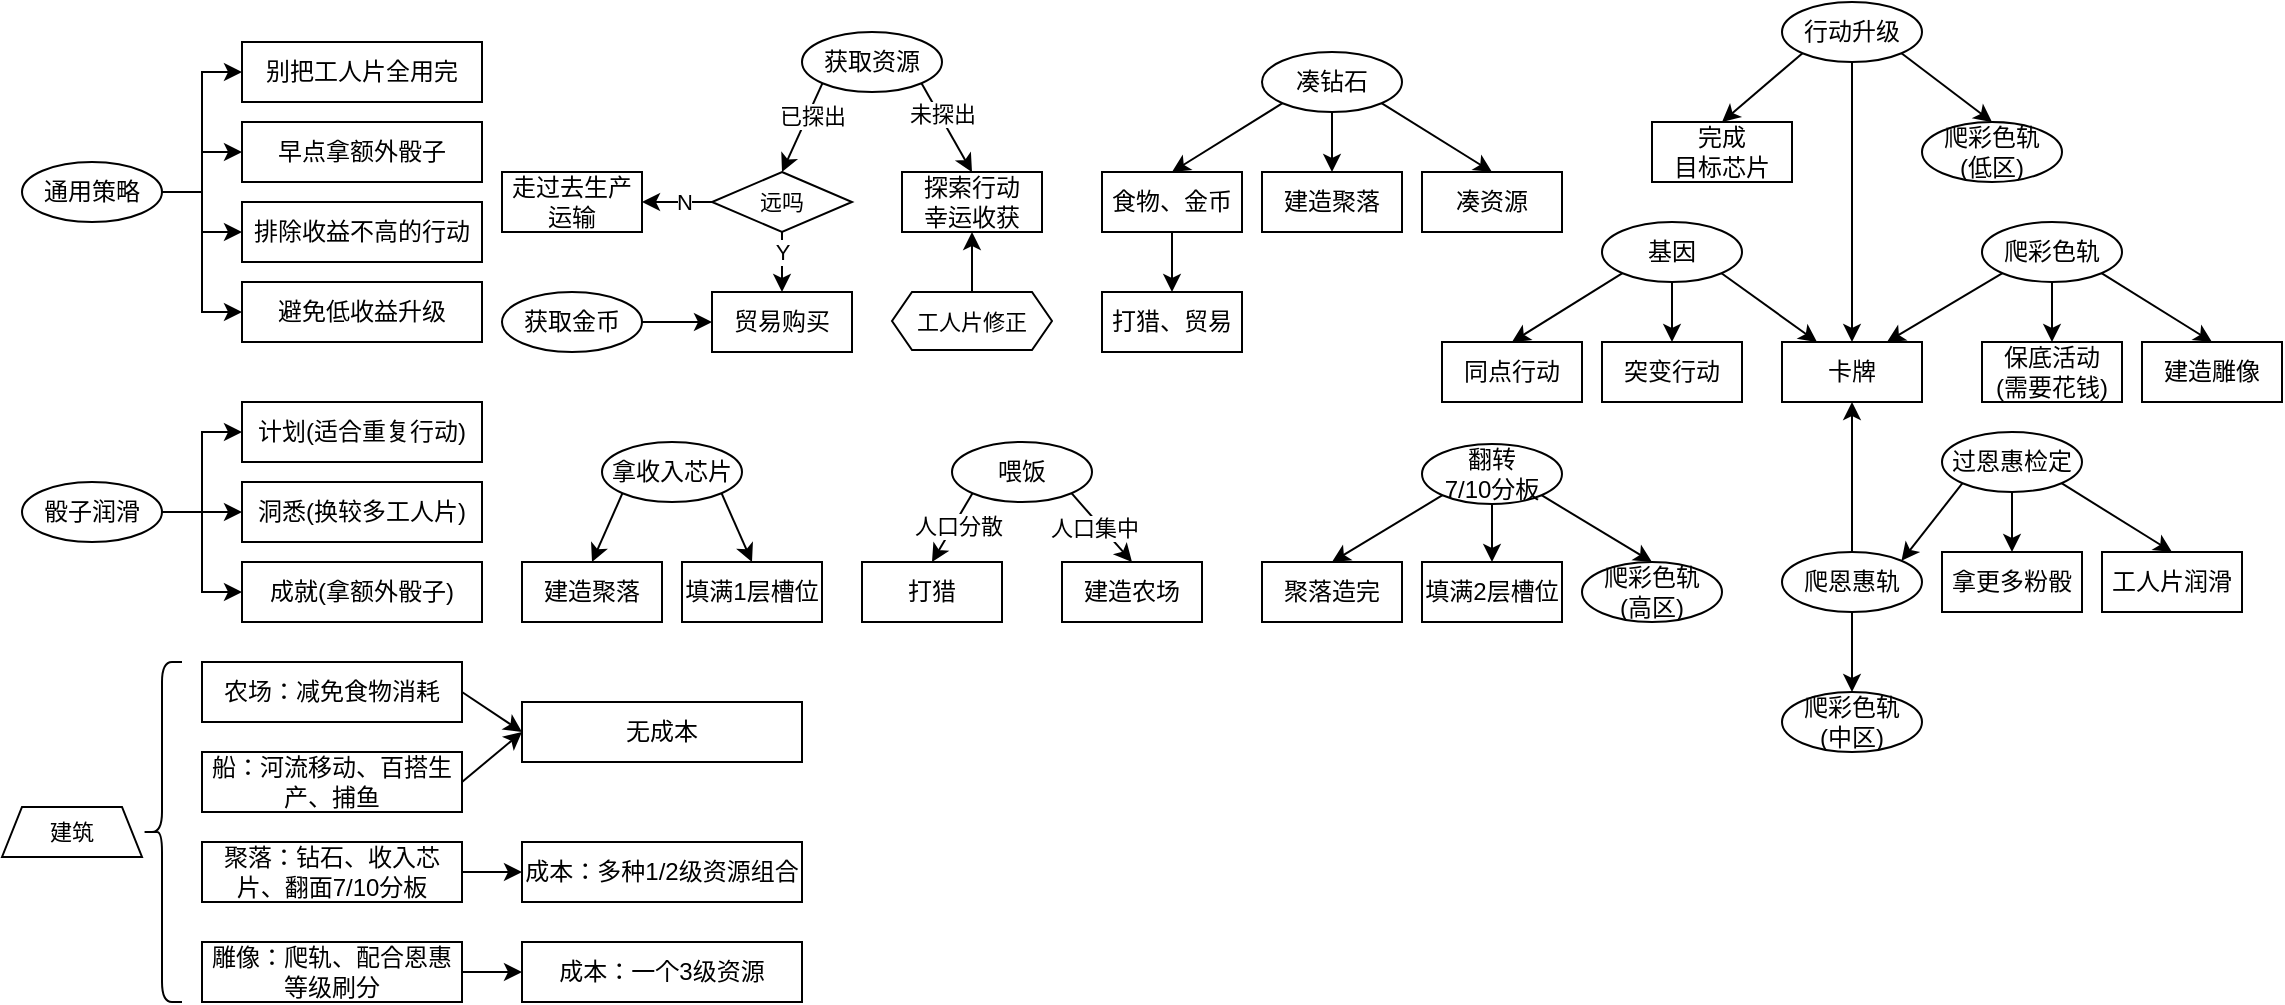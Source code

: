 <mxfile version="26.2.13">
  <diagram name="第 1 页" id="RS5rnyXJE9rB96sxQPn0">
    <mxGraphModel dx="1516" dy="792" grid="1" gridSize="10" guides="1" tooltips="1" connect="1" arrows="1" fold="1" page="1" pageScale="1" pageWidth="1169" pageHeight="827" math="0" shadow="0">
      <root>
        <mxCell id="0" />
        <mxCell id="1" parent="0" />
        <mxCell id="i_Wn_gaaoWXB4JMmwm7U-7" style="rounded=0;orthogonalLoop=1;jettySize=auto;html=1;exitX=1;exitY=1;exitDx=0;exitDy=0;entryX=0.5;entryY=0;entryDx=0;entryDy=0;" parent="1" source="i_Wn_gaaoWXB4JMmwm7U-10" target="1TwOtEwvFqEZIljOyKsR-42" edge="1">
          <mxGeometry relative="1" as="geometry">
            <mxPoint x="525" y="250" as="sourcePoint" />
            <mxPoint x="575" y="290" as="targetPoint" />
          </mxGeometry>
        </mxCell>
        <mxCell id="i_Wn_gaaoWXB4JMmwm7U-8" value="人口集中" style="edgeLabel;html=1;align=center;verticalAlign=middle;resizable=0;points=[];" parent="i_Wn_gaaoWXB4JMmwm7U-7" vertex="1" connectable="0">
          <mxGeometry x="-0.125" y="-3" relative="1" as="geometry">
            <mxPoint as="offset" />
          </mxGeometry>
        </mxCell>
        <mxCell id="i_Wn_gaaoWXB4JMmwm7U-4" value="" style="endArrow=classic;html=1;rounded=0;entryX=0.5;entryY=0;entryDx=0;entryDy=0;exitX=0;exitY=1;exitDx=0;exitDy=0;" parent="1" source="i_Wn_gaaoWXB4JMmwm7U-10" target="1TwOtEwvFqEZIljOyKsR-66" edge="1">
          <mxGeometry width="50" height="50" relative="1" as="geometry">
            <mxPoint x="525" y="250" as="sourcePoint" />
            <mxPoint x="475" y="290" as="targetPoint" />
          </mxGeometry>
        </mxCell>
        <mxCell id="i_Wn_gaaoWXB4JMmwm7U-5" value="人口分散" style="edgeLabel;html=1;align=center;verticalAlign=middle;resizable=0;points=[];" parent="i_Wn_gaaoWXB4JMmwm7U-4" vertex="1" connectable="0">
          <mxGeometry x="-0.1" y="2" relative="1" as="geometry">
            <mxPoint as="offset" />
          </mxGeometry>
        </mxCell>
        <mxCell id="i_Wn_gaaoWXB4JMmwm7U-9" value="走过去生产运输" style="whiteSpace=wrap;html=1;" parent="1" vertex="1">
          <mxGeometry x="260" y="95" width="70" height="30" as="geometry" />
        </mxCell>
        <mxCell id="i_Wn_gaaoWXB4JMmwm7U-10" value="喂饭" style="ellipse;whiteSpace=wrap;html=1;" parent="1" vertex="1">
          <mxGeometry x="485" y="230" width="70" height="30" as="geometry" />
        </mxCell>
        <mxCell id="i_Wn_gaaoWXB4JMmwm7U-13" style="rounded=0;orthogonalLoop=1;jettySize=auto;html=1;exitX=0;exitY=1;exitDx=0;exitDy=0;entryX=0.5;entryY=0;entryDx=0;entryDy=0;" parent="1" source="i_Wn_gaaoWXB4JMmwm7U-11" target="i_Wn_gaaoWXB4JMmwm7U-18" edge="1">
          <mxGeometry relative="1" as="geometry" />
        </mxCell>
        <mxCell id="i_Wn_gaaoWXB4JMmwm7U-14" value="已探出" style="edgeLabel;html=1;align=center;verticalAlign=middle;resizable=0;points=[];fontFamily=Helvetica;fontSize=11;fontColor=default;labelBackgroundColor=default;" parent="i_Wn_gaaoWXB4JMmwm7U-13" vertex="1" connectable="0">
          <mxGeometry x="-0.3" y="2" relative="1" as="geometry">
            <mxPoint as="offset" />
          </mxGeometry>
        </mxCell>
        <mxCell id="i_Wn_gaaoWXB4JMmwm7U-16" style="edgeStyle=none;shape=connector;rounded=0;orthogonalLoop=1;jettySize=auto;html=1;exitX=1;exitY=1;exitDx=0;exitDy=0;entryX=0.5;entryY=0;entryDx=0;entryDy=0;strokeColor=default;align=center;verticalAlign=middle;fontFamily=Helvetica;fontSize=11;fontColor=default;labelBackgroundColor=default;endArrow=classic;" parent="1" source="i_Wn_gaaoWXB4JMmwm7U-11" target="i_Wn_gaaoWXB4JMmwm7U-15" edge="1">
          <mxGeometry relative="1" as="geometry" />
        </mxCell>
        <mxCell id="i_Wn_gaaoWXB4JMmwm7U-17" value="未探出" style="edgeLabel;html=1;align=center;verticalAlign=middle;resizable=0;points=[];fontFamily=Helvetica;fontSize=11;fontColor=default;labelBackgroundColor=default;" parent="i_Wn_gaaoWXB4JMmwm7U-16" vertex="1" connectable="0">
          <mxGeometry x="-0.286" y="1" relative="1" as="geometry">
            <mxPoint as="offset" />
          </mxGeometry>
        </mxCell>
        <mxCell id="i_Wn_gaaoWXB4JMmwm7U-11" value="获取资源" style="ellipse;whiteSpace=wrap;html=1;" parent="1" vertex="1">
          <mxGeometry x="410" y="25" width="70" height="30" as="geometry" />
        </mxCell>
        <mxCell id="i_Wn_gaaoWXB4JMmwm7U-15" value="&lt;div&gt;探索行动&lt;/div&gt;幸运收获" style="whiteSpace=wrap;html=1;" parent="1" vertex="1">
          <mxGeometry x="460" y="95" width="70" height="30" as="geometry" />
        </mxCell>
        <mxCell id="i_Wn_gaaoWXB4JMmwm7U-19" style="edgeStyle=none;shape=connector;rounded=0;orthogonalLoop=1;jettySize=auto;html=1;exitX=0;exitY=0.5;exitDx=0;exitDy=0;entryX=1;entryY=0.5;entryDx=0;entryDy=0;strokeColor=default;align=center;verticalAlign=middle;fontFamily=Helvetica;fontSize=11;fontColor=default;labelBackgroundColor=default;endArrow=classic;" parent="1" source="i_Wn_gaaoWXB4JMmwm7U-18" target="i_Wn_gaaoWXB4JMmwm7U-9" edge="1">
          <mxGeometry relative="1" as="geometry" />
        </mxCell>
        <mxCell id="i_Wn_gaaoWXB4JMmwm7U-20" value="N" style="edgeLabel;html=1;align=center;verticalAlign=middle;resizable=0;points=[];fontFamily=Helvetica;fontSize=11;fontColor=default;labelBackgroundColor=default;" parent="i_Wn_gaaoWXB4JMmwm7U-19" vertex="1" connectable="0">
          <mxGeometry x="-0.223" y="3" relative="1" as="geometry">
            <mxPoint x="-1" y="-3" as="offset" />
          </mxGeometry>
        </mxCell>
        <mxCell id="i_Wn_gaaoWXB4JMmwm7U-24" style="edgeStyle=none;shape=connector;rounded=0;orthogonalLoop=1;jettySize=auto;html=1;exitX=0.5;exitY=1;exitDx=0;exitDy=0;entryX=0.5;entryY=0;entryDx=0;entryDy=0;strokeColor=default;align=center;verticalAlign=middle;fontFamily=Helvetica;fontSize=11;fontColor=default;labelBackgroundColor=default;endArrow=classic;" parent="1" source="i_Wn_gaaoWXB4JMmwm7U-18" target="i_Wn_gaaoWXB4JMmwm7U-22" edge="1">
          <mxGeometry relative="1" as="geometry" />
        </mxCell>
        <mxCell id="i_Wn_gaaoWXB4JMmwm7U-25" value="Y" style="edgeLabel;html=1;align=center;verticalAlign=middle;resizable=0;points=[];fontFamily=Helvetica;fontSize=11;fontColor=default;labelBackgroundColor=default;" parent="i_Wn_gaaoWXB4JMmwm7U-24" vertex="1" connectable="0">
          <mxGeometry x="-0.32" relative="1" as="geometry">
            <mxPoint as="offset" />
          </mxGeometry>
        </mxCell>
        <mxCell id="i_Wn_gaaoWXB4JMmwm7U-18" value="远吗" style="rhombus;whiteSpace=wrap;html=1;fontFamily=Helvetica;fontSize=11;fontColor=default;labelBackgroundColor=default;" parent="1" vertex="1">
          <mxGeometry x="365" y="95" width="70" height="30" as="geometry" />
        </mxCell>
        <mxCell id="i_Wn_gaaoWXB4JMmwm7U-22" value="贸易购买" style="whiteSpace=wrap;html=1;" parent="1" vertex="1">
          <mxGeometry x="365" y="155" width="70" height="30" as="geometry" />
        </mxCell>
        <mxCell id="i_Wn_gaaoWXB4JMmwm7U-23" style="edgeStyle=none;shape=connector;rounded=0;orthogonalLoop=1;jettySize=auto;html=1;entryX=0.5;entryY=0;entryDx=0;entryDy=0;strokeColor=default;align=center;verticalAlign=middle;fontFamily=Helvetica;fontSize=11;fontColor=default;labelBackgroundColor=default;endArrow=classic;" parent="1" source="i_Wn_gaaoWXB4JMmwm7U-22" target="i_Wn_gaaoWXB4JMmwm7U-22" edge="1">
          <mxGeometry relative="1" as="geometry" />
        </mxCell>
        <mxCell id="1TwOtEwvFqEZIljOyKsR-8" style="edgeStyle=orthogonalEdgeStyle;shape=connector;rounded=0;orthogonalLoop=1;jettySize=auto;html=1;exitX=1;exitY=0.5;exitDx=0;exitDy=0;entryX=0;entryY=0.5;entryDx=0;entryDy=0;strokeColor=default;align=center;verticalAlign=middle;fontFamily=Helvetica;fontSize=11;fontColor=default;labelBackgroundColor=default;endArrow=classic;" edge="1" parent="1" source="1TwOtEwvFqEZIljOyKsR-6" target="1TwOtEwvFqEZIljOyKsR-7">
          <mxGeometry relative="1" as="geometry" />
        </mxCell>
        <mxCell id="1TwOtEwvFqEZIljOyKsR-10" style="edgeStyle=orthogonalEdgeStyle;shape=connector;rounded=0;orthogonalLoop=1;jettySize=auto;html=1;exitX=1;exitY=0.5;exitDx=0;exitDy=0;entryX=0;entryY=0.5;entryDx=0;entryDy=0;strokeColor=default;align=center;verticalAlign=middle;fontFamily=Helvetica;fontSize=11;fontColor=default;labelBackgroundColor=default;endArrow=classic;" edge="1" parent="1" source="1TwOtEwvFqEZIljOyKsR-6" target="1TwOtEwvFqEZIljOyKsR-9">
          <mxGeometry relative="1" as="geometry" />
        </mxCell>
        <mxCell id="1TwOtEwvFqEZIljOyKsR-12" style="edgeStyle=orthogonalEdgeStyle;shape=connector;rounded=0;orthogonalLoop=1;jettySize=auto;html=1;exitX=1;exitY=0.5;exitDx=0;exitDy=0;entryX=0;entryY=0.5;entryDx=0;entryDy=0;strokeColor=default;align=center;verticalAlign=middle;fontFamily=Helvetica;fontSize=11;fontColor=default;labelBackgroundColor=default;endArrow=classic;" edge="1" parent="1" source="1TwOtEwvFqEZIljOyKsR-6" target="1TwOtEwvFqEZIljOyKsR-11">
          <mxGeometry relative="1" as="geometry" />
        </mxCell>
        <mxCell id="1TwOtEwvFqEZIljOyKsR-14" style="edgeStyle=orthogonalEdgeStyle;shape=connector;rounded=0;orthogonalLoop=1;jettySize=auto;html=1;exitX=1;exitY=0.5;exitDx=0;exitDy=0;entryX=0;entryY=0.5;entryDx=0;entryDy=0;strokeColor=default;align=center;verticalAlign=middle;fontFamily=Helvetica;fontSize=11;fontColor=default;labelBackgroundColor=default;endArrow=classic;" edge="1" parent="1" source="1TwOtEwvFqEZIljOyKsR-6" target="1TwOtEwvFqEZIljOyKsR-13">
          <mxGeometry relative="1" as="geometry" />
        </mxCell>
        <mxCell id="1TwOtEwvFqEZIljOyKsR-6" value="通用策略" style="ellipse;whiteSpace=wrap;html=1;" vertex="1" parent="1">
          <mxGeometry x="20" y="90" width="70" height="30" as="geometry" />
        </mxCell>
        <mxCell id="1TwOtEwvFqEZIljOyKsR-7" value="别把工人片全用完" style="whiteSpace=wrap;html=1;" vertex="1" parent="1">
          <mxGeometry x="130" y="30" width="120" height="30" as="geometry" />
        </mxCell>
        <mxCell id="1TwOtEwvFqEZIljOyKsR-9" value="早点拿额外骰子" style="whiteSpace=wrap;html=1;" vertex="1" parent="1">
          <mxGeometry x="130" y="70" width="120" height="30" as="geometry" />
        </mxCell>
        <mxCell id="1TwOtEwvFqEZIljOyKsR-11" value="排除收益不高的行动" style="whiteSpace=wrap;html=1;" vertex="1" parent="1">
          <mxGeometry x="130" y="110" width="120" height="30" as="geometry" />
        </mxCell>
        <mxCell id="1TwOtEwvFqEZIljOyKsR-13" value="避免低收益升级" style="whiteSpace=wrap;html=1;" vertex="1" parent="1">
          <mxGeometry x="130" y="150" width="120" height="30" as="geometry" />
        </mxCell>
        <mxCell id="1TwOtEwvFqEZIljOyKsR-15" style="edgeStyle=orthogonalEdgeStyle;shape=connector;rounded=0;orthogonalLoop=1;jettySize=auto;html=1;exitX=1;exitY=0.5;exitDx=0;exitDy=0;entryX=0;entryY=0.5;entryDx=0;entryDy=0;strokeColor=default;align=center;verticalAlign=middle;fontFamily=Helvetica;fontSize=11;fontColor=default;labelBackgroundColor=default;endArrow=classic;" edge="1" parent="1" source="1TwOtEwvFqEZIljOyKsR-19" target="1TwOtEwvFqEZIljOyKsR-20">
          <mxGeometry relative="1" as="geometry" />
        </mxCell>
        <mxCell id="1TwOtEwvFqEZIljOyKsR-16" style="edgeStyle=orthogonalEdgeStyle;shape=connector;rounded=0;orthogonalLoop=1;jettySize=auto;html=1;exitX=1;exitY=0.5;exitDx=0;exitDy=0;entryX=0;entryY=0.5;entryDx=0;entryDy=0;strokeColor=default;align=center;verticalAlign=middle;fontFamily=Helvetica;fontSize=11;fontColor=default;labelBackgroundColor=default;endArrow=classic;" edge="1" parent="1" source="1TwOtEwvFqEZIljOyKsR-19" target="1TwOtEwvFqEZIljOyKsR-21">
          <mxGeometry relative="1" as="geometry" />
        </mxCell>
        <mxCell id="1TwOtEwvFqEZIljOyKsR-17" style="edgeStyle=orthogonalEdgeStyle;shape=connector;rounded=0;orthogonalLoop=1;jettySize=auto;html=1;exitX=1;exitY=0.5;exitDx=0;exitDy=0;entryX=0;entryY=0.5;entryDx=0;entryDy=0;strokeColor=default;align=center;verticalAlign=middle;fontFamily=Helvetica;fontSize=11;fontColor=default;labelBackgroundColor=default;endArrow=classic;" edge="1" parent="1" source="1TwOtEwvFqEZIljOyKsR-19" target="1TwOtEwvFqEZIljOyKsR-22">
          <mxGeometry relative="1" as="geometry" />
        </mxCell>
        <mxCell id="1TwOtEwvFqEZIljOyKsR-19" value="骰子润滑" style="ellipse;whiteSpace=wrap;html=1;" vertex="1" parent="1">
          <mxGeometry x="20" y="250" width="70" height="30" as="geometry" />
        </mxCell>
        <mxCell id="1TwOtEwvFqEZIljOyKsR-20" value="计划(适合重复行动)" style="whiteSpace=wrap;html=1;" vertex="1" parent="1">
          <mxGeometry x="130" y="210" width="120" height="30" as="geometry" />
        </mxCell>
        <mxCell id="1TwOtEwvFqEZIljOyKsR-21" value="洞悉&lt;span style=&quot;background-color: transparent;&quot;&gt;(换较多工人片)&lt;/span&gt;" style="whiteSpace=wrap;html=1;" vertex="1" parent="1">
          <mxGeometry x="130" y="250" width="120" height="30" as="geometry" />
        </mxCell>
        <mxCell id="1TwOtEwvFqEZIljOyKsR-22" value="成就&lt;span style=&quot;background-color: transparent;&quot;&gt;(拿额外骰子)&lt;/span&gt;" style="whiteSpace=wrap;html=1;" vertex="1" parent="1">
          <mxGeometry x="130" y="290" width="120" height="30" as="geometry" />
        </mxCell>
        <mxCell id="1TwOtEwvFqEZIljOyKsR-27" style="shape=connector;rounded=0;orthogonalLoop=1;jettySize=auto;html=1;exitX=0;exitY=1;exitDx=0;exitDy=0;entryX=0.5;entryY=0;entryDx=0;entryDy=0;strokeColor=default;align=center;verticalAlign=middle;fontFamily=Helvetica;fontSize=11;fontColor=default;labelBackgroundColor=default;endArrow=classic;" edge="1" parent="1" source="1TwOtEwvFqEZIljOyKsR-24" target="1TwOtEwvFqEZIljOyKsR-25">
          <mxGeometry relative="1" as="geometry" />
        </mxCell>
        <mxCell id="1TwOtEwvFqEZIljOyKsR-28" style="shape=connector;rounded=0;orthogonalLoop=1;jettySize=auto;html=1;exitX=1;exitY=1;exitDx=0;exitDy=0;strokeColor=default;align=center;verticalAlign=middle;fontFamily=Helvetica;fontSize=11;fontColor=default;labelBackgroundColor=default;endArrow=classic;entryX=0.5;entryY=0;entryDx=0;entryDy=0;" edge="1" parent="1" source="1TwOtEwvFqEZIljOyKsR-24" target="1TwOtEwvFqEZIljOyKsR-37">
          <mxGeometry relative="1" as="geometry">
            <mxPoint x="978.623" y="80" as="targetPoint" />
          </mxGeometry>
        </mxCell>
        <mxCell id="1TwOtEwvFqEZIljOyKsR-90" style="edgeStyle=none;shape=connector;rounded=0;orthogonalLoop=1;jettySize=auto;html=1;exitX=0.5;exitY=1;exitDx=0;exitDy=0;entryX=0.5;entryY=0;entryDx=0;entryDy=0;strokeColor=default;align=center;verticalAlign=middle;fontFamily=Helvetica;fontSize=11;fontColor=default;labelBackgroundColor=default;endArrow=classic;" edge="1" parent="1" source="1TwOtEwvFqEZIljOyKsR-24" target="1TwOtEwvFqEZIljOyKsR-57">
          <mxGeometry relative="1" as="geometry" />
        </mxCell>
        <mxCell id="1TwOtEwvFqEZIljOyKsR-24" value="行动升级" style="ellipse;whiteSpace=wrap;html=1;" vertex="1" parent="1">
          <mxGeometry x="900" y="10" width="70" height="30" as="geometry" />
        </mxCell>
        <mxCell id="1TwOtEwvFqEZIljOyKsR-25" value="完成&lt;div&gt;目标芯片&lt;/div&gt;" style="whiteSpace=wrap;html=1;" vertex="1" parent="1">
          <mxGeometry x="835" y="70" width="70" height="30" as="geometry" />
        </mxCell>
        <mxCell id="1TwOtEwvFqEZIljOyKsR-30" style="edgeStyle=none;shape=connector;rounded=0;orthogonalLoop=1;jettySize=auto;html=1;exitX=1;exitY=1;exitDx=0;exitDy=0;entryX=0.5;entryY=0;entryDx=0;entryDy=0;strokeColor=default;align=center;verticalAlign=middle;fontFamily=Helvetica;fontSize=11;fontColor=default;labelBackgroundColor=default;endArrow=classic;" edge="1" parent="1" source="1TwOtEwvFqEZIljOyKsR-36" target="1TwOtEwvFqEZIljOyKsR-29">
          <mxGeometry relative="1" as="geometry">
            <mxPoint x="1052.5" y="150" as="sourcePoint" />
          </mxGeometry>
        </mxCell>
        <mxCell id="1TwOtEwvFqEZIljOyKsR-32" style="edgeStyle=none;shape=connector;rounded=0;orthogonalLoop=1;jettySize=auto;html=1;entryX=0.5;entryY=0;entryDx=0;entryDy=0;strokeColor=default;align=center;verticalAlign=middle;fontFamily=Helvetica;fontSize=11;fontColor=default;labelBackgroundColor=default;endArrow=classic;exitX=0.5;exitY=1;exitDx=0;exitDy=0;" edge="1" parent="1" source="1TwOtEwvFqEZIljOyKsR-36" target="1TwOtEwvFqEZIljOyKsR-31">
          <mxGeometry relative="1" as="geometry">
            <mxPoint x="1020" y="170" as="sourcePoint" />
          </mxGeometry>
        </mxCell>
        <mxCell id="1TwOtEwvFqEZIljOyKsR-35" style="edgeStyle=none;shape=connector;rounded=0;orthogonalLoop=1;jettySize=auto;html=1;exitX=0;exitY=1;exitDx=0;exitDy=0;entryX=0.75;entryY=0;entryDx=0;entryDy=0;strokeColor=default;align=center;verticalAlign=middle;fontFamily=Helvetica;fontSize=11;fontColor=default;labelBackgroundColor=default;endArrow=classic;" edge="1" parent="1" source="1TwOtEwvFqEZIljOyKsR-36" target="1TwOtEwvFqEZIljOyKsR-57">
          <mxGeometry relative="1" as="geometry">
            <mxPoint x="1017.5" y="150" as="sourcePoint" />
            <mxPoint x="955" y="210" as="targetPoint" />
          </mxGeometry>
        </mxCell>
        <mxCell id="1TwOtEwvFqEZIljOyKsR-29" value="建造雕像" style="whiteSpace=wrap;html=1;" vertex="1" parent="1">
          <mxGeometry x="1080" y="180" width="70" height="30" as="geometry" />
        </mxCell>
        <mxCell id="1TwOtEwvFqEZIljOyKsR-31" value="保底活动&lt;div&gt;(需要花钱)&lt;/div&gt;" style="whiteSpace=wrap;html=1;" vertex="1" parent="1">
          <mxGeometry x="1000" y="180" width="70" height="30" as="geometry" />
        </mxCell>
        <mxCell id="1TwOtEwvFqEZIljOyKsR-36" value="爬彩色轨" style="ellipse;whiteSpace=wrap;html=1;" vertex="1" parent="1">
          <mxGeometry x="1000" y="120" width="70" height="30" as="geometry" />
        </mxCell>
        <mxCell id="1TwOtEwvFqEZIljOyKsR-37" value="爬彩色轨&lt;div&gt;(低&lt;span style=&quot;background-color: transparent;&quot;&gt;区&lt;/span&gt;&lt;span style=&quot;background-color: transparent;&quot;&gt;)&lt;/span&gt;&lt;/div&gt;" style="ellipse;whiteSpace=wrap;html=1;" vertex="1" parent="1">
          <mxGeometry x="970" y="70" width="70" height="30" as="geometry" />
        </mxCell>
        <mxCell id="1TwOtEwvFqEZIljOyKsR-44" style="edgeStyle=none;shape=connector;rounded=0;orthogonalLoop=1;jettySize=auto;html=1;exitX=0;exitY=1;exitDx=0;exitDy=0;entryX=0.5;entryY=0;entryDx=0;entryDy=0;strokeColor=default;align=center;verticalAlign=middle;fontFamily=Helvetica;fontSize=11;fontColor=default;labelBackgroundColor=default;endArrow=classic;" edge="1" parent="1" source="1TwOtEwvFqEZIljOyKsR-38" target="1TwOtEwvFqEZIljOyKsR-40">
          <mxGeometry relative="1" as="geometry" />
        </mxCell>
        <mxCell id="1TwOtEwvFqEZIljOyKsR-45" style="edgeStyle=none;shape=connector;rounded=0;orthogonalLoop=1;jettySize=auto;html=1;exitX=0.5;exitY=1;exitDx=0;exitDy=0;entryX=0.5;entryY=0;entryDx=0;entryDy=0;strokeColor=default;align=center;verticalAlign=middle;fontFamily=Helvetica;fontSize=11;fontColor=default;labelBackgroundColor=default;endArrow=classic;" edge="1" parent="1" source="1TwOtEwvFqEZIljOyKsR-38" target="1TwOtEwvFqEZIljOyKsR-41">
          <mxGeometry relative="1" as="geometry" />
        </mxCell>
        <mxCell id="1TwOtEwvFqEZIljOyKsR-46" style="edgeStyle=none;shape=connector;rounded=0;orthogonalLoop=1;jettySize=auto;html=1;exitX=1;exitY=1;exitDx=0;exitDy=0;entryX=0.5;entryY=0;entryDx=0;entryDy=0;strokeColor=default;align=center;verticalAlign=middle;fontFamily=Helvetica;fontSize=11;fontColor=default;labelBackgroundColor=default;endArrow=classic;" edge="1" parent="1" source="1TwOtEwvFqEZIljOyKsR-38" target="1TwOtEwvFqEZIljOyKsR-43">
          <mxGeometry relative="1" as="geometry" />
        </mxCell>
        <mxCell id="1TwOtEwvFqEZIljOyKsR-38" value="凑钻石" style="ellipse;whiteSpace=wrap;html=1;" vertex="1" parent="1">
          <mxGeometry x="640" y="35" width="70" height="30" as="geometry" />
        </mxCell>
        <mxCell id="1TwOtEwvFqEZIljOyKsR-65" style="edgeStyle=none;shape=connector;rounded=0;orthogonalLoop=1;jettySize=auto;html=1;exitX=0.5;exitY=1;exitDx=0;exitDy=0;strokeColor=default;align=center;verticalAlign=middle;fontFamily=Helvetica;fontSize=11;fontColor=default;labelBackgroundColor=default;endArrow=classic;" edge="1" parent="1" source="1TwOtEwvFqEZIljOyKsR-40" target="1TwOtEwvFqEZIljOyKsR-61">
          <mxGeometry relative="1" as="geometry" />
        </mxCell>
        <mxCell id="1TwOtEwvFqEZIljOyKsR-40" value="食物、金币" style="whiteSpace=wrap;html=1;" vertex="1" parent="1">
          <mxGeometry x="560" y="95" width="70" height="30" as="geometry" />
        </mxCell>
        <mxCell id="1TwOtEwvFqEZIljOyKsR-41" value="建造聚落" style="whiteSpace=wrap;html=1;" vertex="1" parent="1">
          <mxGeometry x="640" y="95" width="70" height="30" as="geometry" />
        </mxCell>
        <mxCell id="1TwOtEwvFqEZIljOyKsR-42" value="建造农场" style="whiteSpace=wrap;html=1;" vertex="1" parent="1">
          <mxGeometry x="540" y="290" width="70" height="30" as="geometry" />
        </mxCell>
        <mxCell id="1TwOtEwvFqEZIljOyKsR-43" value="凑资源" style="whiteSpace=wrap;html=1;" vertex="1" parent="1">
          <mxGeometry x="720" y="95" width="70" height="30" as="geometry" />
        </mxCell>
        <mxCell id="1TwOtEwvFqEZIljOyKsR-51" style="edgeStyle=none;shape=connector;rounded=0;orthogonalLoop=1;jettySize=auto;html=1;exitX=0.5;exitY=1;exitDx=0;exitDy=0;entryX=0.5;entryY=0;entryDx=0;entryDy=0;strokeColor=default;align=center;verticalAlign=middle;fontFamily=Helvetica;fontSize=11;fontColor=default;labelBackgroundColor=default;endArrow=classic;" edge="1" parent="1" source="1TwOtEwvFqEZIljOyKsR-83" target="1TwOtEwvFqEZIljOyKsR-52">
          <mxGeometry relative="1" as="geometry">
            <mxPoint x="630" y="255" as="targetPoint" />
          </mxGeometry>
        </mxCell>
        <mxCell id="1TwOtEwvFqEZIljOyKsR-52" value="爬彩色轨&lt;div&gt;(中&lt;span style=&quot;background-color: transparent;&quot;&gt;区&lt;/span&gt;&lt;span style=&quot;background-color: transparent;&quot;&gt;)&lt;/span&gt;&lt;/div&gt;" style="ellipse;whiteSpace=wrap;html=1;" vertex="1" parent="1">
          <mxGeometry x="900" y="355" width="70" height="30" as="geometry" />
        </mxCell>
        <mxCell id="1TwOtEwvFqEZIljOyKsR-58" style="edgeStyle=none;shape=connector;rounded=0;orthogonalLoop=1;jettySize=auto;html=1;exitX=0.5;exitY=1;exitDx=0;exitDy=0;entryX=0.5;entryY=0;entryDx=0;entryDy=0;strokeColor=default;align=center;verticalAlign=middle;fontFamily=Helvetica;fontSize=11;fontColor=default;labelBackgroundColor=default;endArrow=classic;" edge="1" parent="1" source="1TwOtEwvFqEZIljOyKsR-54" target="1TwOtEwvFqEZIljOyKsR-56">
          <mxGeometry relative="1" as="geometry" />
        </mxCell>
        <mxCell id="1TwOtEwvFqEZIljOyKsR-59" style="edgeStyle=none;shape=connector;rounded=0;orthogonalLoop=1;jettySize=auto;html=1;exitX=0;exitY=1;exitDx=0;exitDy=0;entryX=0.5;entryY=0;entryDx=0;entryDy=0;strokeColor=default;align=center;verticalAlign=middle;fontFamily=Helvetica;fontSize=11;fontColor=default;labelBackgroundColor=default;endArrow=classic;" edge="1" parent="1" source="1TwOtEwvFqEZIljOyKsR-54" target="1TwOtEwvFqEZIljOyKsR-55">
          <mxGeometry relative="1" as="geometry" />
        </mxCell>
        <mxCell id="1TwOtEwvFqEZIljOyKsR-60" style="edgeStyle=none;shape=connector;rounded=0;orthogonalLoop=1;jettySize=auto;html=1;exitX=1;exitY=1;exitDx=0;exitDy=0;entryX=0.25;entryY=0;entryDx=0;entryDy=0;strokeColor=default;align=center;verticalAlign=middle;fontFamily=Helvetica;fontSize=11;fontColor=default;labelBackgroundColor=default;endArrow=classic;" edge="1" parent="1" source="1TwOtEwvFqEZIljOyKsR-54" target="1TwOtEwvFqEZIljOyKsR-57">
          <mxGeometry relative="1" as="geometry" />
        </mxCell>
        <mxCell id="1TwOtEwvFqEZIljOyKsR-54" value="基因" style="ellipse;whiteSpace=wrap;html=1;" vertex="1" parent="1">
          <mxGeometry x="810" y="120" width="70" height="30" as="geometry" />
        </mxCell>
        <mxCell id="1TwOtEwvFqEZIljOyKsR-55" value="同点行动" style="whiteSpace=wrap;html=1;" vertex="1" parent="1">
          <mxGeometry x="730" y="180" width="70" height="30" as="geometry" />
        </mxCell>
        <mxCell id="1TwOtEwvFqEZIljOyKsR-56" value="突变行动" style="whiteSpace=wrap;html=1;" vertex="1" parent="1">
          <mxGeometry x="810" y="180" width="70" height="30" as="geometry" />
        </mxCell>
        <mxCell id="1TwOtEwvFqEZIljOyKsR-57" value="卡牌" style="whiteSpace=wrap;html=1;" vertex="1" parent="1">
          <mxGeometry x="900" y="180" width="70" height="30" as="geometry" />
        </mxCell>
        <mxCell id="1TwOtEwvFqEZIljOyKsR-61" value="打猎、贸易" style="whiteSpace=wrap;html=1;" vertex="1" parent="1">
          <mxGeometry x="560" y="155" width="70" height="30" as="geometry" />
        </mxCell>
        <mxCell id="1TwOtEwvFqEZIljOyKsR-64" style="edgeStyle=none;shape=connector;rounded=0;orthogonalLoop=1;jettySize=auto;html=1;exitX=1;exitY=0.5;exitDx=0;exitDy=0;entryX=0;entryY=0.5;entryDx=0;entryDy=0;strokeColor=default;align=center;verticalAlign=middle;fontFamily=Helvetica;fontSize=11;fontColor=default;labelBackgroundColor=default;endArrow=classic;" edge="1" parent="1" source="1TwOtEwvFqEZIljOyKsR-62" target="i_Wn_gaaoWXB4JMmwm7U-22">
          <mxGeometry relative="1" as="geometry" />
        </mxCell>
        <mxCell id="1TwOtEwvFqEZIljOyKsR-62" value="获取金币" style="ellipse;whiteSpace=wrap;html=1;" vertex="1" parent="1">
          <mxGeometry x="260" y="155" width="70" height="30" as="geometry" />
        </mxCell>
        <mxCell id="1TwOtEwvFqEZIljOyKsR-66" value="打猎" style="whiteSpace=wrap;html=1;" vertex="1" parent="1">
          <mxGeometry x="440" y="290" width="70" height="30" as="geometry" />
        </mxCell>
        <mxCell id="1TwOtEwvFqEZIljOyKsR-72" style="edgeStyle=none;shape=connector;rounded=0;orthogonalLoop=1;jettySize=auto;html=1;exitX=0;exitY=1;exitDx=0;exitDy=0;entryX=0.5;entryY=0;entryDx=0;entryDy=0;strokeColor=default;align=center;verticalAlign=middle;fontFamily=Helvetica;fontSize=11;fontColor=default;labelBackgroundColor=default;endArrow=classic;" edge="1" parent="1" source="1TwOtEwvFqEZIljOyKsR-68" target="1TwOtEwvFqEZIljOyKsR-70">
          <mxGeometry relative="1" as="geometry" />
        </mxCell>
        <mxCell id="1TwOtEwvFqEZIljOyKsR-73" style="edgeStyle=none;shape=connector;rounded=0;orthogonalLoop=1;jettySize=auto;html=1;exitX=1;exitY=1;exitDx=0;exitDy=0;entryX=0.5;entryY=0;entryDx=0;entryDy=0;strokeColor=default;align=center;verticalAlign=middle;fontFamily=Helvetica;fontSize=11;fontColor=default;labelBackgroundColor=default;endArrow=classic;" edge="1" parent="1" source="1TwOtEwvFqEZIljOyKsR-68" target="1TwOtEwvFqEZIljOyKsR-71">
          <mxGeometry relative="1" as="geometry" />
        </mxCell>
        <mxCell id="1TwOtEwvFqEZIljOyKsR-68" value="拿收入芯片" style="ellipse;whiteSpace=wrap;html=1;" vertex="1" parent="1">
          <mxGeometry x="310" y="230" width="70" height="30" as="geometry" />
        </mxCell>
        <mxCell id="1TwOtEwvFqEZIljOyKsR-69" style="edgeStyle=none;shape=connector;rounded=0;orthogonalLoop=1;jettySize=auto;html=1;exitX=0.5;exitY=1;exitDx=0;exitDy=0;strokeColor=default;align=center;verticalAlign=middle;fontFamily=Helvetica;fontSize=11;fontColor=default;labelBackgroundColor=default;endArrow=classic;" edge="1" parent="1" source="1TwOtEwvFqEZIljOyKsR-68" target="1TwOtEwvFqEZIljOyKsR-68">
          <mxGeometry relative="1" as="geometry" />
        </mxCell>
        <mxCell id="1TwOtEwvFqEZIljOyKsR-70" value="建造聚落" style="whiteSpace=wrap;html=1;" vertex="1" parent="1">
          <mxGeometry x="270" y="290" width="70" height="30" as="geometry" />
        </mxCell>
        <mxCell id="1TwOtEwvFqEZIljOyKsR-71" value="填满1层槽位" style="whiteSpace=wrap;html=1;" vertex="1" parent="1">
          <mxGeometry x="350" y="290" width="70" height="30" as="geometry" />
        </mxCell>
        <mxCell id="1TwOtEwvFqEZIljOyKsR-79" style="edgeStyle=none;shape=connector;rounded=0;orthogonalLoop=1;jettySize=auto;html=1;exitX=0;exitY=1;exitDx=0;exitDy=0;entryX=0.5;entryY=0;entryDx=0;entryDy=0;strokeColor=default;align=center;verticalAlign=middle;fontFamily=Helvetica;fontSize=11;fontColor=default;labelBackgroundColor=default;endArrow=classic;" edge="1" parent="1" source="1TwOtEwvFqEZIljOyKsR-74" target="1TwOtEwvFqEZIljOyKsR-75">
          <mxGeometry relative="1" as="geometry" />
        </mxCell>
        <mxCell id="1TwOtEwvFqEZIljOyKsR-80" style="edgeStyle=none;shape=connector;rounded=0;orthogonalLoop=1;jettySize=auto;html=1;exitX=0.5;exitY=1;exitDx=0;exitDy=0;entryX=0.5;entryY=0;entryDx=0;entryDy=0;strokeColor=default;align=center;verticalAlign=middle;fontFamily=Helvetica;fontSize=11;fontColor=default;labelBackgroundColor=default;endArrow=classic;" edge="1" parent="1" source="1TwOtEwvFqEZIljOyKsR-74" target="1TwOtEwvFqEZIljOyKsR-76">
          <mxGeometry relative="1" as="geometry" />
        </mxCell>
        <mxCell id="1TwOtEwvFqEZIljOyKsR-81" style="edgeStyle=none;shape=connector;rounded=0;orthogonalLoop=1;jettySize=auto;html=1;exitX=1;exitY=1;exitDx=0;exitDy=0;entryX=0.5;entryY=0;entryDx=0;entryDy=0;strokeColor=default;align=center;verticalAlign=middle;fontFamily=Helvetica;fontSize=11;fontColor=default;labelBackgroundColor=default;endArrow=classic;" edge="1" parent="1" source="1TwOtEwvFqEZIljOyKsR-74" target="1TwOtEwvFqEZIljOyKsR-78">
          <mxGeometry relative="1" as="geometry" />
        </mxCell>
        <mxCell id="1TwOtEwvFqEZIljOyKsR-74" value="翻转&lt;div&gt;7/10分板&lt;/div&gt;" style="ellipse;whiteSpace=wrap;html=1;" vertex="1" parent="1">
          <mxGeometry x="720" y="231" width="70" height="30" as="geometry" />
        </mxCell>
        <mxCell id="1TwOtEwvFqEZIljOyKsR-75" value="聚落造完" style="whiteSpace=wrap;html=1;" vertex="1" parent="1">
          <mxGeometry x="640" y="290" width="70" height="30" as="geometry" />
        </mxCell>
        <mxCell id="1TwOtEwvFqEZIljOyKsR-76" value="填满2层槽位" style="whiteSpace=wrap;html=1;" vertex="1" parent="1">
          <mxGeometry x="720" y="290" width="70" height="30" as="geometry" />
        </mxCell>
        <mxCell id="1TwOtEwvFqEZIljOyKsR-78" value="爬彩色轨&lt;div&gt;(高区)&lt;/div&gt;" style="ellipse;whiteSpace=wrap;html=1;" vertex="1" parent="1">
          <mxGeometry x="800" y="290" width="70" height="30" as="geometry" />
        </mxCell>
        <mxCell id="1TwOtEwvFqEZIljOyKsR-86" style="edgeStyle=none;shape=connector;rounded=0;orthogonalLoop=1;jettySize=auto;html=1;exitX=0;exitY=1;exitDx=0;exitDy=0;entryX=1;entryY=0;entryDx=0;entryDy=0;strokeColor=default;align=center;verticalAlign=middle;fontFamily=Helvetica;fontSize=11;fontColor=default;labelBackgroundColor=default;endArrow=classic;" edge="1" parent="1" source="1TwOtEwvFqEZIljOyKsR-82" target="1TwOtEwvFqEZIljOyKsR-83">
          <mxGeometry relative="1" as="geometry" />
        </mxCell>
        <mxCell id="1TwOtEwvFqEZIljOyKsR-87" style="edgeStyle=none;shape=connector;rounded=0;orthogonalLoop=1;jettySize=auto;html=1;exitX=0.5;exitY=1;exitDx=0;exitDy=0;entryX=0.5;entryY=0;entryDx=0;entryDy=0;strokeColor=default;align=center;verticalAlign=middle;fontFamily=Helvetica;fontSize=11;fontColor=default;labelBackgroundColor=default;endArrow=classic;" edge="1" parent="1" source="1TwOtEwvFqEZIljOyKsR-82" target="1TwOtEwvFqEZIljOyKsR-84">
          <mxGeometry relative="1" as="geometry" />
        </mxCell>
        <mxCell id="1TwOtEwvFqEZIljOyKsR-88" style="edgeStyle=none;shape=connector;rounded=0;orthogonalLoop=1;jettySize=auto;html=1;exitX=1;exitY=1;exitDx=0;exitDy=0;entryX=0.5;entryY=0;entryDx=0;entryDy=0;strokeColor=default;align=center;verticalAlign=middle;fontFamily=Helvetica;fontSize=11;fontColor=default;labelBackgroundColor=default;endArrow=classic;" edge="1" parent="1" source="1TwOtEwvFqEZIljOyKsR-82" target="1TwOtEwvFqEZIljOyKsR-85">
          <mxGeometry relative="1" as="geometry" />
        </mxCell>
        <mxCell id="1TwOtEwvFqEZIljOyKsR-82" value="过恩惠检定" style="ellipse;whiteSpace=wrap;html=1;" vertex="1" parent="1">
          <mxGeometry x="980" y="225" width="70" height="30" as="geometry" />
        </mxCell>
        <mxCell id="1TwOtEwvFqEZIljOyKsR-91" style="edgeStyle=none;shape=connector;rounded=0;orthogonalLoop=1;jettySize=auto;html=1;exitX=0.5;exitY=0;exitDx=0;exitDy=0;entryX=0.5;entryY=1;entryDx=0;entryDy=0;strokeColor=default;align=center;verticalAlign=middle;fontFamily=Helvetica;fontSize=11;fontColor=default;labelBackgroundColor=default;endArrow=classic;" edge="1" parent="1" source="1TwOtEwvFqEZIljOyKsR-83" target="1TwOtEwvFqEZIljOyKsR-57">
          <mxGeometry relative="1" as="geometry" />
        </mxCell>
        <mxCell id="1TwOtEwvFqEZIljOyKsR-83" value="爬恩惠轨" style="ellipse;whiteSpace=wrap;html=1;" vertex="1" parent="1">
          <mxGeometry x="900" y="285" width="70" height="30" as="geometry" />
        </mxCell>
        <mxCell id="1TwOtEwvFqEZIljOyKsR-84" value="拿更多粉骰" style="whiteSpace=wrap;html=1;" vertex="1" parent="1">
          <mxGeometry x="980" y="285" width="70" height="30" as="geometry" />
        </mxCell>
        <mxCell id="1TwOtEwvFqEZIljOyKsR-85" value="工人片润滑" style="whiteSpace=wrap;html=1;" vertex="1" parent="1">
          <mxGeometry x="1060" y="285" width="70" height="30" as="geometry" />
        </mxCell>
        <mxCell id="1TwOtEwvFqEZIljOyKsR-96" style="edgeStyle=none;shape=connector;rounded=0;orthogonalLoop=1;jettySize=auto;html=1;exitX=0.5;exitY=0;exitDx=0;exitDy=0;entryX=0.5;entryY=1;entryDx=0;entryDy=0;strokeColor=default;align=center;verticalAlign=middle;fontFamily=Helvetica;fontSize=11;fontColor=default;labelBackgroundColor=default;endArrow=classic;" edge="1" parent="1" source="1TwOtEwvFqEZIljOyKsR-97" target="i_Wn_gaaoWXB4JMmwm7U-15">
          <mxGeometry relative="1" as="geometry">
            <mxPoint x="495" y="155" as="sourcePoint" />
          </mxGeometry>
        </mxCell>
        <mxCell id="1TwOtEwvFqEZIljOyKsR-97" value="工人片修正" style="shape=hexagon;perimeter=hexagonPerimeter2;whiteSpace=wrap;html=1;fixedSize=1;fontFamily=Helvetica;fontSize=11;fontColor=default;labelBackgroundColor=default;size=10;" vertex="1" parent="1">
          <mxGeometry x="455" y="155" width="80" height="29" as="geometry" />
        </mxCell>
        <mxCell id="1TwOtEwvFqEZIljOyKsR-99" value="建筑" style="shape=trapezoid;perimeter=trapezoidPerimeter;whiteSpace=wrap;html=1;fixedSize=1;fontFamily=Helvetica;fontSize=11;fontColor=default;labelBackgroundColor=default;size=10;" vertex="1" parent="1">
          <mxGeometry x="10" y="412.5" width="70" height="25" as="geometry" />
        </mxCell>
        <mxCell id="1TwOtEwvFqEZIljOyKsR-105" style="edgeStyle=none;shape=connector;rounded=0;orthogonalLoop=1;jettySize=auto;html=1;exitX=1;exitY=0.5;exitDx=0;exitDy=0;entryX=0;entryY=0.5;entryDx=0;entryDy=0;strokeColor=default;align=center;verticalAlign=middle;fontFamily=Helvetica;fontSize=11;fontColor=default;labelBackgroundColor=default;endArrow=classic;" edge="1" parent="1" source="1TwOtEwvFqEZIljOyKsR-100" target="1TwOtEwvFqEZIljOyKsR-104">
          <mxGeometry relative="1" as="geometry" />
        </mxCell>
        <mxCell id="1TwOtEwvFqEZIljOyKsR-100" value="农场：减免食物消耗" style="whiteSpace=wrap;html=1;" vertex="1" parent="1">
          <mxGeometry x="110" y="340" width="130" height="30" as="geometry" />
        </mxCell>
        <mxCell id="1TwOtEwvFqEZIljOyKsR-106" style="edgeStyle=none;shape=connector;rounded=0;orthogonalLoop=1;jettySize=auto;html=1;exitX=1;exitY=0.5;exitDx=0;exitDy=0;strokeColor=default;align=center;verticalAlign=middle;fontFamily=Helvetica;fontSize=11;fontColor=default;labelBackgroundColor=default;endArrow=classic;entryX=0;entryY=0.5;entryDx=0;entryDy=0;" edge="1" parent="1" source="1TwOtEwvFqEZIljOyKsR-101" target="1TwOtEwvFqEZIljOyKsR-104">
          <mxGeometry relative="1" as="geometry">
            <mxPoint x="270" y="370" as="targetPoint" />
          </mxGeometry>
        </mxCell>
        <mxCell id="1TwOtEwvFqEZIljOyKsR-101" value="船：河流移动、百搭生产、捕鱼" style="whiteSpace=wrap;html=1;" vertex="1" parent="1">
          <mxGeometry x="110" y="385" width="130" height="30" as="geometry" />
        </mxCell>
        <mxCell id="1TwOtEwvFqEZIljOyKsR-108" style="edgeStyle=none;shape=connector;rounded=0;orthogonalLoop=1;jettySize=auto;html=1;exitX=1;exitY=0.5;exitDx=0;exitDy=0;entryX=0;entryY=0.5;entryDx=0;entryDy=0;strokeColor=default;align=center;verticalAlign=middle;fontFamily=Helvetica;fontSize=11;fontColor=default;labelBackgroundColor=default;endArrow=classic;" edge="1" parent="1" source="1TwOtEwvFqEZIljOyKsR-102" target="1TwOtEwvFqEZIljOyKsR-107">
          <mxGeometry relative="1" as="geometry" />
        </mxCell>
        <mxCell id="1TwOtEwvFqEZIljOyKsR-102" value="聚落：钻石、收入芯片、翻面7/10分板" style="whiteSpace=wrap;html=1;" vertex="1" parent="1">
          <mxGeometry x="110" y="430" width="130" height="30" as="geometry" />
        </mxCell>
        <mxCell id="1TwOtEwvFqEZIljOyKsR-110" style="edgeStyle=none;shape=connector;rounded=0;orthogonalLoop=1;jettySize=auto;html=1;exitX=1;exitY=0.5;exitDx=0;exitDy=0;entryX=0;entryY=0.5;entryDx=0;entryDy=0;strokeColor=default;align=center;verticalAlign=middle;fontFamily=Helvetica;fontSize=11;fontColor=default;labelBackgroundColor=default;endArrow=classic;" edge="1" parent="1" source="1TwOtEwvFqEZIljOyKsR-103" target="1TwOtEwvFqEZIljOyKsR-109">
          <mxGeometry relative="1" as="geometry" />
        </mxCell>
        <mxCell id="1TwOtEwvFqEZIljOyKsR-103" value="雕像：爬轨、配合恩惠等级刷分" style="whiteSpace=wrap;html=1;" vertex="1" parent="1">
          <mxGeometry x="110" y="480" width="130" height="30" as="geometry" />
        </mxCell>
        <mxCell id="1TwOtEwvFqEZIljOyKsR-104" value="无成本" style="whiteSpace=wrap;html=1;" vertex="1" parent="1">
          <mxGeometry x="270" y="360" width="140" height="30" as="geometry" />
        </mxCell>
        <mxCell id="1TwOtEwvFqEZIljOyKsR-107" value="成本：多种1/2级资源组合" style="whiteSpace=wrap;html=1;" vertex="1" parent="1">
          <mxGeometry x="270" y="430" width="140" height="30" as="geometry" />
        </mxCell>
        <mxCell id="1TwOtEwvFqEZIljOyKsR-109" value="成本：一个3级资源" style="whiteSpace=wrap;html=1;" vertex="1" parent="1">
          <mxGeometry x="270" y="480" width="140" height="30" as="geometry" />
        </mxCell>
        <mxCell id="1TwOtEwvFqEZIljOyKsR-111" value="" style="shape=curlyBracket;whiteSpace=wrap;html=1;rounded=1;labelPosition=left;verticalLabelPosition=middle;align=right;verticalAlign=middle;fontFamily=Helvetica;fontSize=11;fontColor=default;labelBackgroundColor=default;" vertex="1" parent="1">
          <mxGeometry x="80" y="340" width="20" height="170" as="geometry" />
        </mxCell>
      </root>
    </mxGraphModel>
  </diagram>
</mxfile>
